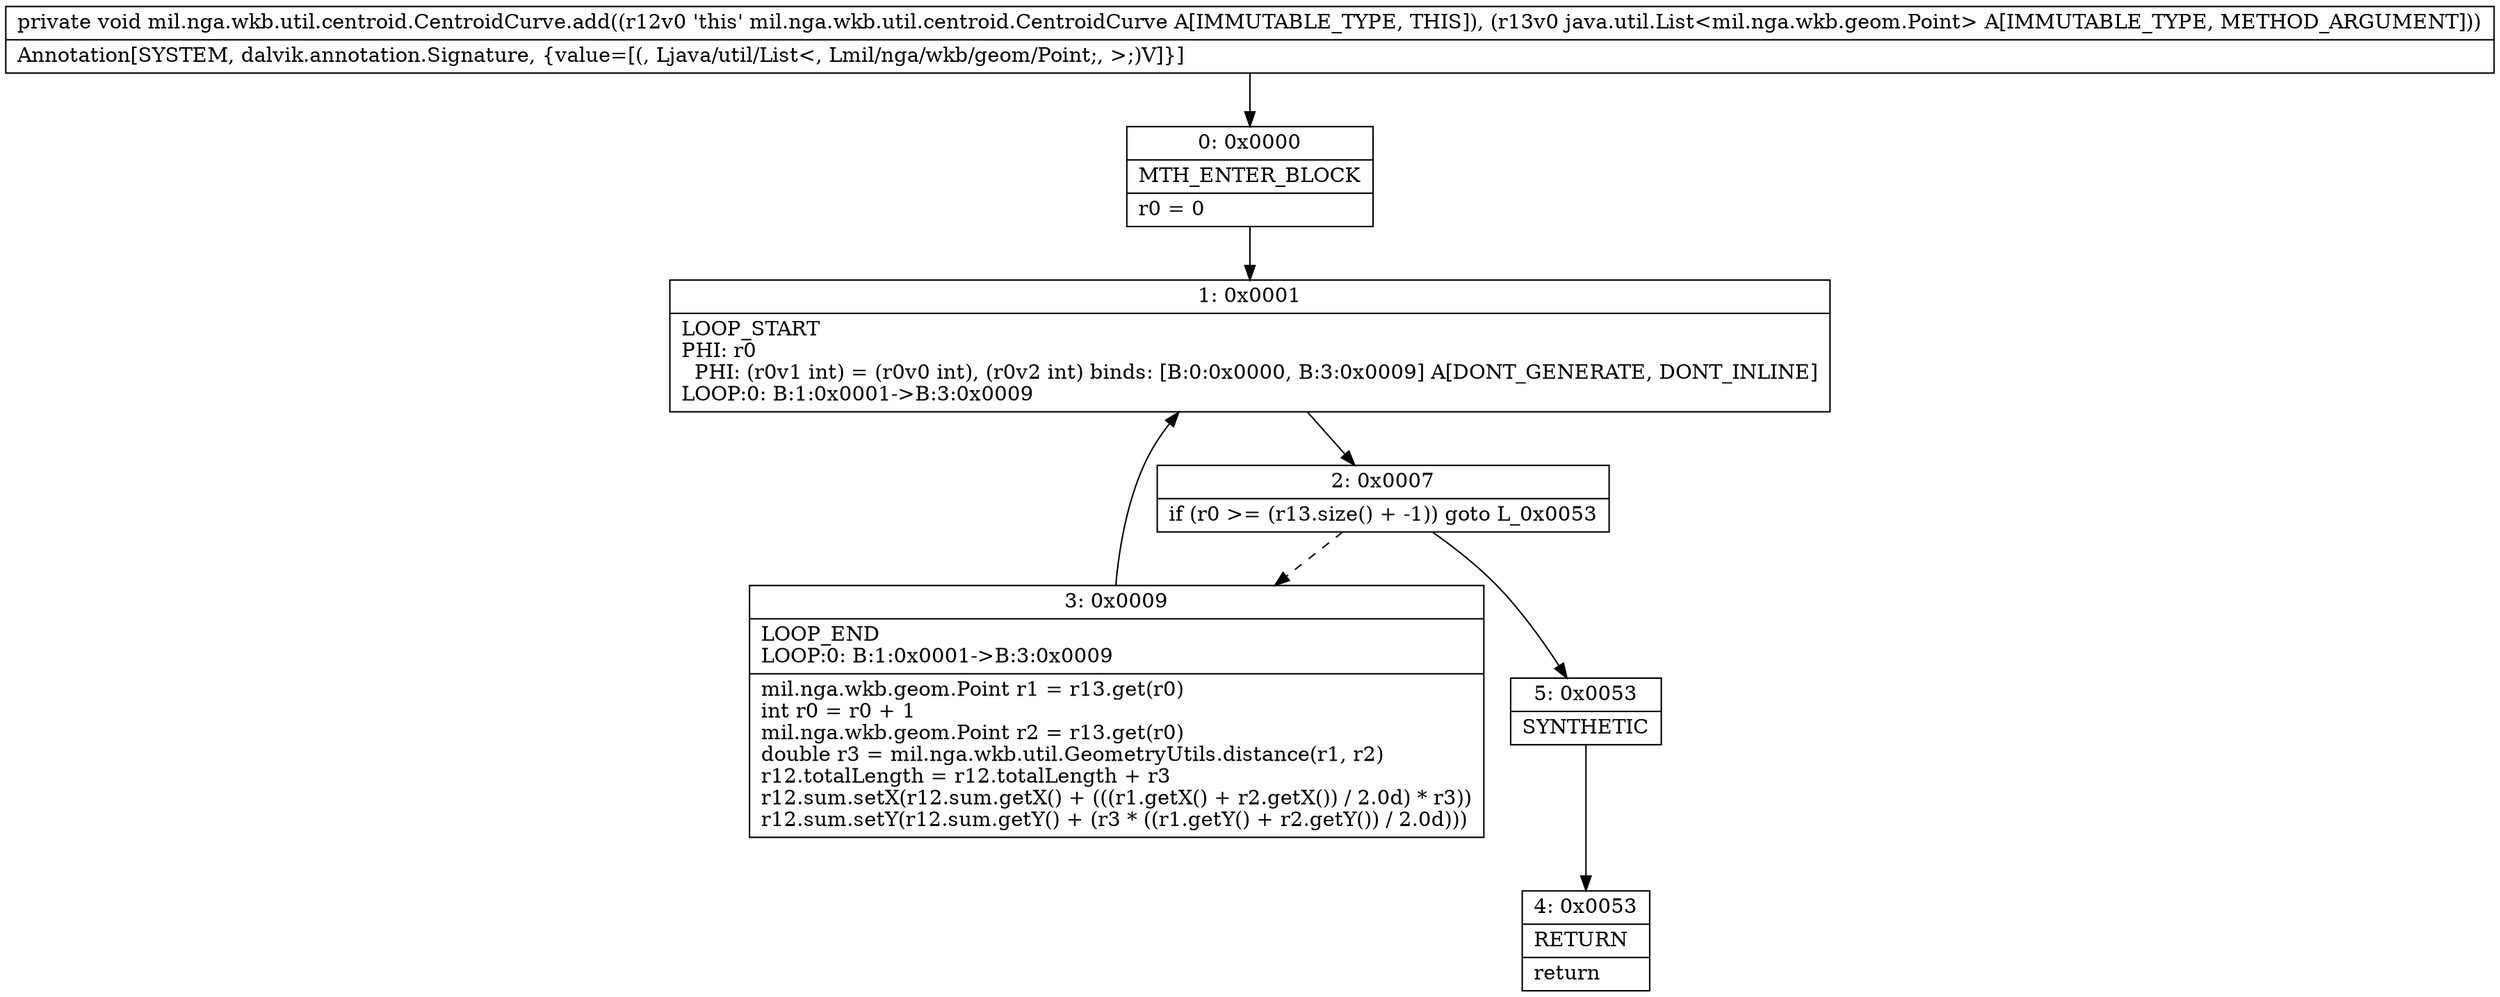 digraph "CFG formil.nga.wkb.util.centroid.CentroidCurve.add(Ljava\/util\/List;)V" {
Node_0 [shape=record,label="{0\:\ 0x0000|MTH_ENTER_BLOCK\l|r0 = 0\l}"];
Node_1 [shape=record,label="{1\:\ 0x0001|LOOP_START\lPHI: r0 \l  PHI: (r0v1 int) = (r0v0 int), (r0v2 int) binds: [B:0:0x0000, B:3:0x0009] A[DONT_GENERATE, DONT_INLINE]\lLOOP:0: B:1:0x0001\-\>B:3:0x0009\l}"];
Node_2 [shape=record,label="{2\:\ 0x0007|if (r0 \>= (r13.size() + \-1)) goto L_0x0053\l}"];
Node_3 [shape=record,label="{3\:\ 0x0009|LOOP_END\lLOOP:0: B:1:0x0001\-\>B:3:0x0009\l|mil.nga.wkb.geom.Point r1 = r13.get(r0)\lint r0 = r0 + 1\lmil.nga.wkb.geom.Point r2 = r13.get(r0)\ldouble r3 = mil.nga.wkb.util.GeometryUtils.distance(r1, r2)\lr12.totalLength = r12.totalLength + r3\lr12.sum.setX(r12.sum.getX() + (((r1.getX() + r2.getX()) \/ 2.0d) * r3))\lr12.sum.setY(r12.sum.getY() + (r3 * ((r1.getY() + r2.getY()) \/ 2.0d)))\l}"];
Node_4 [shape=record,label="{4\:\ 0x0053|RETURN\l|return\l}"];
Node_5 [shape=record,label="{5\:\ 0x0053|SYNTHETIC\l}"];
MethodNode[shape=record,label="{private void mil.nga.wkb.util.centroid.CentroidCurve.add((r12v0 'this' mil.nga.wkb.util.centroid.CentroidCurve A[IMMUTABLE_TYPE, THIS]), (r13v0 java.util.List\<mil.nga.wkb.geom.Point\> A[IMMUTABLE_TYPE, METHOD_ARGUMENT]))  | Annotation[SYSTEM, dalvik.annotation.Signature, \{value=[(, Ljava\/util\/List\<, Lmil\/nga\/wkb\/geom\/Point;, \>;)V]\}]\l}"];
MethodNode -> Node_0;
Node_0 -> Node_1;
Node_1 -> Node_2;
Node_2 -> Node_3[style=dashed];
Node_2 -> Node_5;
Node_3 -> Node_1;
Node_5 -> Node_4;
}

